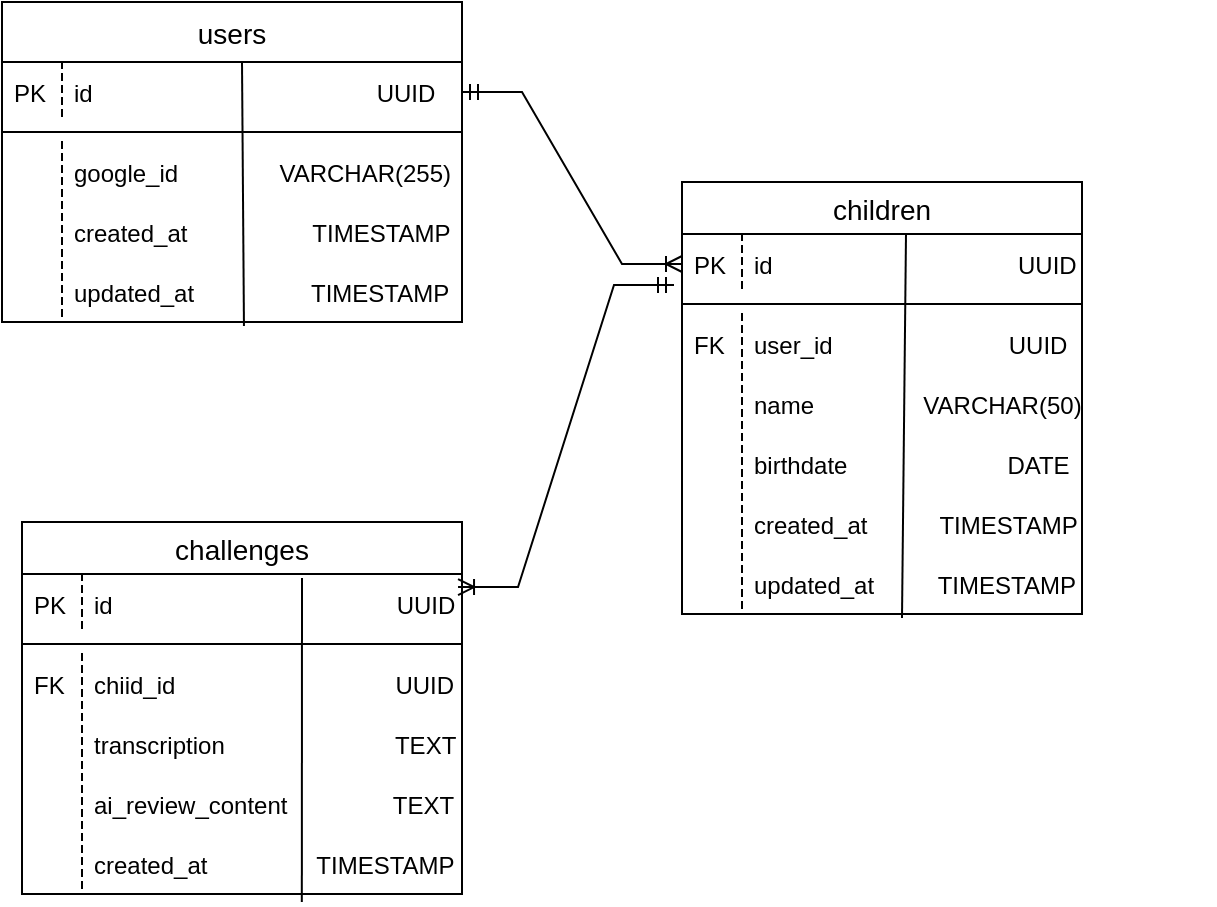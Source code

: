 <mxfile>
    <diagram id="ir7Ig85VBE7FHxGgZYNk" name="ページ1">
        <mxGraphModel dx="671" dy="393" grid="1" gridSize="10" guides="1" tooltips="1" connect="1" arrows="1" fold="1" page="1" pageScale="1" pageWidth="827" pageHeight="1169" math="0" shadow="0">
            <root>
                <mxCell id="0"/>
                <mxCell id="1" parent="0"/>
                <mxCell id="33" value="children" style="swimlane;fontStyle=0;childLayout=stackLayout;horizontal=1;startSize=26;horizontalStack=0;resizeParent=1;resizeParentMax=0;resizeLast=0;collapsible=1;marginBottom=0;align=center;fontSize=14;" parent="1" vertex="1">
                    <mxGeometry x="380" y="110" width="200" height="216" as="geometry"/>
                </mxCell>
                <mxCell id="34" value="id　　　　　　　        　UUID" style="shape=partialRectangle;fillColor=none;align=left;verticalAlign=middle;strokeColor=none;spacingLeft=34;rotatable=0;points=[[0,0.5],[1,0.5]];portConstraint=eastwest;dropTarget=0;" parent="33" vertex="1">
                    <mxGeometry y="26" width="200" height="30" as="geometry"/>
                </mxCell>
                <mxCell id="35" value="PK" style="shape=partialRectangle;top=0;left=0;bottom=0;fillColor=none;stokeWidth=1;dashed=1;align=left;verticalAlign=middle;spacingLeft=4;spacingRight=4;overflow=hidden;rotatable=0;points=[];portConstraint=eastwest;part=1;" parent="34" vertex="1" connectable="0">
                    <mxGeometry width="30" height="30" as="geometry"/>
                </mxCell>
                <mxCell id="36" value="" style="endArrow=none;html=1;rounded=0;exitX=0.55;exitY=1.067;exitDx=0;exitDy=0;exitPerimeter=0;" parent="33" source="46" edge="1">
                    <mxGeometry width="50" height="50" relative="1" as="geometry">
                        <mxPoint x="110" y="210" as="sourcePoint"/>
                        <mxPoint x="112" y="26" as="targetPoint"/>
                    </mxGeometry>
                </mxCell>
                <mxCell id="37" value="" style="line;strokeWidth=1;rotatable=0;dashed=0;labelPosition=right;align=left;verticalAlign=middle;spacingTop=0;spacingLeft=6;points=[];portConstraint=eastwest;" parent="33" vertex="1">
                    <mxGeometry y="56" width="200" height="10" as="geometry"/>
                </mxCell>
                <mxCell id="38" value="user_id　　　　            UUID" style="shape=partialRectangle;fillColor=none;align=left;verticalAlign=middle;strokeColor=none;spacingLeft=34;rotatable=0;points=[[0,0.5],[1,0.5]];portConstraint=eastwest;dropTarget=0;" parent="33" vertex="1">
                    <mxGeometry y="66" width="200" height="30" as="geometry"/>
                </mxCell>
                <mxCell id="39" value="FK" style="shape=partialRectangle;top=0;left=0;bottom=0;fillColor=none;stokeWidth=1;dashed=1;align=left;verticalAlign=middle;spacingLeft=4;spacingRight=4;overflow=hidden;rotatable=0;points=[];portConstraint=eastwest;part=1;" parent="38" vertex="1" connectable="0">
                    <mxGeometry width="30" height="30" as="geometry"/>
                </mxCell>
                <mxCell id="40" value="name　  　　　VARCHAR(50)                    " style="shape=partialRectangle;fillColor=none;align=left;verticalAlign=middle;strokeColor=none;spacingLeft=34;rotatable=0;points=[[0,0.5],[1,0.5]];portConstraint=eastwest;dropTarget=0;" parent="33" vertex="1">
                    <mxGeometry y="96" width="200" height="30" as="geometry"/>
                </mxCell>
                <mxCell id="41" value="" style="shape=partialRectangle;top=0;left=0;bottom=0;fillColor=none;stokeWidth=1;dashed=1;align=left;verticalAlign=middle;spacingLeft=4;spacingRight=4;overflow=hidden;rotatable=0;points=[];portConstraint=eastwest;part=1;" parent="40" vertex="1" connectable="0">
                    <mxGeometry width="30" height="30" as="geometry"/>
                </mxCell>
                <mxCell id="42" value="birthdate　　　　　      DATE" style="shape=partialRectangle;fillColor=none;align=left;verticalAlign=middle;strokeColor=none;spacingLeft=34;rotatable=0;points=[[0,0.5],[1,0.5]];portConstraint=eastwest;dropTarget=0;" parent="33" vertex="1">
                    <mxGeometry y="126" width="200" height="30" as="geometry"/>
                </mxCell>
                <mxCell id="43" value="" style="shape=partialRectangle;top=0;left=0;bottom=0;fillColor=none;stokeWidth=1;dashed=1;align=left;verticalAlign=middle;spacingLeft=4;spacingRight=4;overflow=hidden;rotatable=0;points=[];portConstraint=eastwest;part=1;" parent="42" vertex="1" connectable="0">
                    <mxGeometry width="30" height="30" as="geometry"/>
                </mxCell>
                <mxCell id="44" value="created_at　　　TIMESTAMP" style="shape=partialRectangle;fillColor=none;align=left;verticalAlign=middle;strokeColor=none;spacingLeft=34;rotatable=0;points=[[0,0.5],[1,0.5]];portConstraint=eastwest;dropTarget=0;" parent="33" vertex="1">
                    <mxGeometry y="156" width="200" height="30" as="geometry"/>
                </mxCell>
                <mxCell id="45" value="" style="shape=partialRectangle;top=0;left=0;bottom=0;fillColor=none;stokeWidth=1;dashed=1;align=left;verticalAlign=middle;spacingLeft=4;spacingRight=4;overflow=hidden;rotatable=0;points=[];portConstraint=eastwest;part=1;" parent="44" vertex="1" connectable="0">
                    <mxGeometry width="30" height="30" as="geometry"/>
                </mxCell>
                <mxCell id="46" value="updated_at　      TIMESTAMP" style="shape=partialRectangle;fillColor=none;align=left;verticalAlign=middle;strokeColor=none;spacingLeft=34;rotatable=0;points=[[0,0.5],[1,0.5]];portConstraint=eastwest;dropTarget=0;" parent="33" vertex="1">
                    <mxGeometry y="186" width="200" height="30" as="geometry"/>
                </mxCell>
                <mxCell id="47" value="" style="shape=partialRectangle;top=0;left=0;bottom=0;fillColor=none;stokeWidth=1;dashed=1;align=left;verticalAlign=middle;spacingLeft=4;spacingRight=4;overflow=hidden;rotatable=0;points=[];portConstraint=eastwest;part=1;" parent="46" vertex="1" connectable="0">
                    <mxGeometry width="30" height="30" as="geometry"/>
                </mxCell>
                <mxCell id="48" value="users" style="swimlane;fontStyle=0;childLayout=stackLayout;horizontal=1;startSize=30;horizontalStack=0;resizeParent=1;resizeParentMax=0;resizeLast=0;collapsible=1;marginBottom=0;align=center;fontSize=14;" parent="1" vertex="1">
                    <mxGeometry x="40" y="20" width="230" height="160" as="geometry"/>
                </mxCell>
                <mxCell id="49" value="id　　　　　　　　　　　   UUID" style="shape=partialRectangle;fillColor=none;align=left;verticalAlign=middle;strokeColor=none;spacingLeft=34;rotatable=0;points=[[0,0.5],[1,0.5]];portConstraint=eastwest;dropTarget=0;" parent="48" vertex="1">
                    <mxGeometry y="30" width="230" height="30" as="geometry"/>
                </mxCell>
                <mxCell id="50" value="PK" style="shape=partialRectangle;top=0;left=0;bottom=0;fillColor=none;stokeWidth=1;dashed=1;align=left;verticalAlign=middle;spacingLeft=4;spacingRight=4;overflow=hidden;rotatable=0;points=[];portConstraint=eastwest;part=1;" parent="49" vertex="1" connectable="0">
                    <mxGeometry width="30" height="30" as="geometry"/>
                </mxCell>
                <mxCell id="51" value="" style="endArrow=none;html=1;rounded=0;entryX=0.526;entryY=1.067;entryDx=0;entryDy=0;entryPerimeter=0;" parent="48" target="61" edge="1">
                    <mxGeometry relative="1" as="geometry">
                        <mxPoint x="120" y="30" as="sourcePoint"/>
                        <mxPoint x="120" y="130" as="targetPoint"/>
                    </mxGeometry>
                </mxCell>
                <mxCell id="52" value="" style="line;strokeWidth=1;rotatable=0;dashed=0;labelPosition=right;align=left;verticalAlign=middle;spacingTop=0;spacingLeft=6;points=[];portConstraint=eastwest;" parent="48" vertex="1">
                    <mxGeometry y="60" width="230" height="10" as="geometry"/>
                </mxCell>
                <mxCell id="53" value="google_id　　        VARCHAR(255)" style="shape=partialRectangle;fillColor=none;align=left;verticalAlign=middle;strokeColor=none;spacingLeft=34;rotatable=0;points=[[0,0.5],[1,0.5]];portConstraint=eastwest;dropTarget=0;" parent="48" vertex="1">
                    <mxGeometry y="70" width="230" height="30" as="geometry"/>
                </mxCell>
                <mxCell id="54" value="" style="shape=partialRectangle;top=0;left=0;bottom=0;fillColor=none;stokeWidth=1;dashed=1;align=left;verticalAlign=middle;spacingLeft=4;spacingRight=4;overflow=hidden;rotatable=0;points=[];portConstraint=eastwest;part=1;" parent="53" vertex="1" connectable="0">
                    <mxGeometry width="30" height="30" as="geometry"/>
                </mxCell>
                <mxCell id="59" value="created_at　　　        TIMESTAMP" style="shape=partialRectangle;fillColor=none;align=left;verticalAlign=middle;strokeColor=none;spacingLeft=34;rotatable=0;points=[[0,0.5],[1,0.5]];portConstraint=eastwest;dropTarget=0;" parent="48" vertex="1">
                    <mxGeometry y="100" width="230" height="30" as="geometry"/>
                </mxCell>
                <mxCell id="60" value="" style="shape=partialRectangle;top=0;left=0;bottom=0;fillColor=none;stokeWidth=1;dashed=1;align=left;verticalAlign=middle;spacingLeft=4;spacingRight=4;overflow=hidden;rotatable=0;points=[];portConstraint=eastwest;part=1;" parent="59" vertex="1" connectable="0">
                    <mxGeometry width="30" height="30" as="geometry"/>
                </mxCell>
                <mxCell id="61" value="updated_at　              TIMESTAMP" style="shape=partialRectangle;fillColor=none;align=left;verticalAlign=middle;strokeColor=none;spacingLeft=34;rotatable=0;points=[[0,0.5],[1,0.5]];portConstraint=eastwest;dropTarget=0;" parent="48" vertex="1">
                    <mxGeometry y="130" width="230" height="30" as="geometry"/>
                </mxCell>
                <mxCell id="62" value="" style="shape=partialRectangle;top=0;left=0;bottom=0;fillColor=none;stokeWidth=1;dashed=1;align=left;verticalAlign=middle;spacingLeft=4;spacingRight=4;overflow=hidden;rotatable=0;points=[];portConstraint=eastwest;part=1;" parent="61" vertex="1" connectable="0">
                    <mxGeometry width="30" height="30" as="geometry"/>
                </mxCell>
                <mxCell id="78" value="challenges" style="swimlane;fontStyle=0;childLayout=stackLayout;horizontal=1;startSize=26;horizontalStack=0;resizeParent=1;resizeParentMax=0;resizeLast=0;collapsible=1;marginBottom=0;align=center;fontSize=14;" parent="1" vertex="1">
                    <mxGeometry x="50" y="280" width="220" height="186" as="geometry"/>
                </mxCell>
                <mxCell id="79" value="id　　　　　　　　　　　   UUID" style="shape=partialRectangle;fillColor=none;align=left;verticalAlign=middle;strokeColor=none;spacingLeft=34;rotatable=0;points=[[0,0.5],[1,0.5]];portConstraint=eastwest;dropTarget=0;" parent="78" vertex="1">
                    <mxGeometry y="26" width="220" height="30" as="geometry"/>
                </mxCell>
                <mxCell id="80" value="PK" style="shape=partialRectangle;top=0;left=0;bottom=0;fillColor=none;stokeWidth=1;dashed=1;align=left;verticalAlign=middle;spacingLeft=4;spacingRight=4;overflow=hidden;rotatable=0;points=[];portConstraint=eastwest;part=1;" parent="79" vertex="1" connectable="0">
                    <mxGeometry width="30" height="30" as="geometry"/>
                </mxCell>
                <mxCell id="81" value="" style="endArrow=none;html=1;rounded=0;exitX=0.636;exitY=1.133;exitDx=0;exitDy=0;exitPerimeter=0;" parent="78" source="89" edge="1">
                    <mxGeometry width="50" height="50" relative="1" as="geometry">
                        <mxPoint x="140" y="158" as="sourcePoint"/>
                        <mxPoint x="140" y="28" as="targetPoint"/>
                    </mxGeometry>
                </mxCell>
                <mxCell id="82" value="" style="line;strokeWidth=1;rotatable=0;dashed=0;labelPosition=right;align=left;verticalAlign=middle;spacingTop=0;spacingLeft=6;points=[];portConstraint=eastwest;" parent="78" vertex="1">
                    <mxGeometry y="56" width="220" height="10" as="geometry"/>
                </mxCell>
                <mxCell id="83" value="chiid_id　　　　            　   UUID" style="shape=partialRectangle;fillColor=none;align=left;verticalAlign=middle;strokeColor=none;spacingLeft=34;rotatable=0;points=[[0,0.5],[1,0.5]];portConstraint=eastwest;dropTarget=0;" parent="78" vertex="1">
                    <mxGeometry y="66" width="220" height="30" as="geometry"/>
                </mxCell>
                <mxCell id="84" value="FK" style="shape=partialRectangle;top=0;left=0;bottom=0;fillColor=none;stokeWidth=1;dashed=1;align=left;verticalAlign=middle;spacingLeft=4;spacingRight=4;overflow=hidden;rotatable=0;points=[];portConstraint=eastwest;part=1;" parent="83" vertex="1" connectable="0">
                    <mxGeometry width="30" height="30" as="geometry"/>
                </mxCell>
                <mxCell id="85" value="transcription　　　　　　    TEXT" style="shape=partialRectangle;fillColor=none;align=left;verticalAlign=middle;strokeColor=none;spacingLeft=34;rotatable=0;points=[[0,0.5],[1,0.5]];portConstraint=eastwest;dropTarget=0;" parent="78" vertex="1">
                    <mxGeometry y="96" width="220" height="30" as="geometry"/>
                </mxCell>
                <mxCell id="86" value="" style="shape=partialRectangle;top=0;left=0;bottom=0;fillColor=none;stokeWidth=1;dashed=1;align=left;verticalAlign=middle;spacingLeft=4;spacingRight=4;overflow=hidden;rotatable=0;points=[];portConstraint=eastwest;part=1;" parent="85" vertex="1" connectable="0">
                    <mxGeometry width="30" height="30" as="geometry"/>
                </mxCell>
                <mxCell id="87" value="ai_review_content　　　     TEXT" style="shape=partialRectangle;fillColor=none;align=left;verticalAlign=middle;strokeColor=none;spacingLeft=34;rotatable=0;points=[[0,0.5],[1,0.5]];portConstraint=eastwest;dropTarget=0;" parent="78" vertex="1">
                    <mxGeometry y="126" width="220" height="30" as="geometry"/>
                </mxCell>
                <mxCell id="88" value="" style="shape=partialRectangle;top=0;left=0;bottom=0;fillColor=none;stokeWidth=1;dashed=1;align=left;verticalAlign=middle;spacingLeft=4;spacingRight=4;overflow=hidden;rotatable=0;points=[];portConstraint=eastwest;part=1;" parent="87" vertex="1" connectable="0">
                    <mxGeometry width="30" height="30" as="geometry"/>
                </mxCell>
                <mxCell id="89" value="created_at　　　　  TIMESTAMP" style="shape=partialRectangle;fillColor=none;align=left;verticalAlign=middle;strokeColor=none;spacingLeft=34;rotatable=0;points=[[0,0.5],[1,0.5]];portConstraint=eastwest;dropTarget=0;" parent="78" vertex="1">
                    <mxGeometry y="156" width="220" height="30" as="geometry"/>
                </mxCell>
                <mxCell id="90" value="" style="shape=partialRectangle;top=0;left=0;bottom=0;fillColor=none;stokeWidth=1;dashed=1;align=left;verticalAlign=middle;spacingLeft=4;spacingRight=4;overflow=hidden;rotatable=0;points=[];portConstraint=eastwest;part=1;" parent="89" vertex="1" connectable="0">
                    <mxGeometry width="30" height="30" as="geometry"/>
                </mxCell>
                <mxCell id="91" value="" style="edgeStyle=entityRelationEdgeStyle;fontSize=12;html=1;endArrow=ERoneToMany;startArrow=ERmandOne;rounded=0;entryX=0;entryY=0.5;entryDx=0;entryDy=0;exitX=1;exitY=0.5;exitDx=0;exitDy=0;" parent="1" source="49" target="34" edge="1">
                    <mxGeometry width="100" height="100" relative="1" as="geometry">
                        <mxPoint x="310" y="160" as="sourcePoint"/>
                        <mxPoint x="420" y="281" as="targetPoint"/>
                        <Array as="points">
                            <mxPoint x="430" y="270"/>
                        </Array>
                    </mxGeometry>
                </mxCell>
                <mxCell id="93" value="" style="edgeStyle=entityRelationEdgeStyle;fontSize=12;html=1;endArrow=ERoneToMany;startArrow=ERmandOne;rounded=0;entryX=0.991;entryY=0.217;entryDx=0;entryDy=0;entryPerimeter=0;exitX=-0.02;exitY=0.85;exitDx=0;exitDy=0;exitPerimeter=0;" parent="1" source="34" target="79" edge="1">
                    <mxGeometry width="100" height="100" relative="1" as="geometry">
                        <mxPoint x="520" y="110" as="sourcePoint"/>
                        <mxPoint x="450" y="213" as="targetPoint"/>
                        <Array as="points">
                            <mxPoint x="540" y="122"/>
                            <mxPoint x="540" y="92"/>
                            <mxPoint x="540" y="152"/>
                            <mxPoint x="540" y="92"/>
                        </Array>
                    </mxGeometry>
                </mxCell>
            </root>
        </mxGraphModel>
    </diagram>
</mxfile>